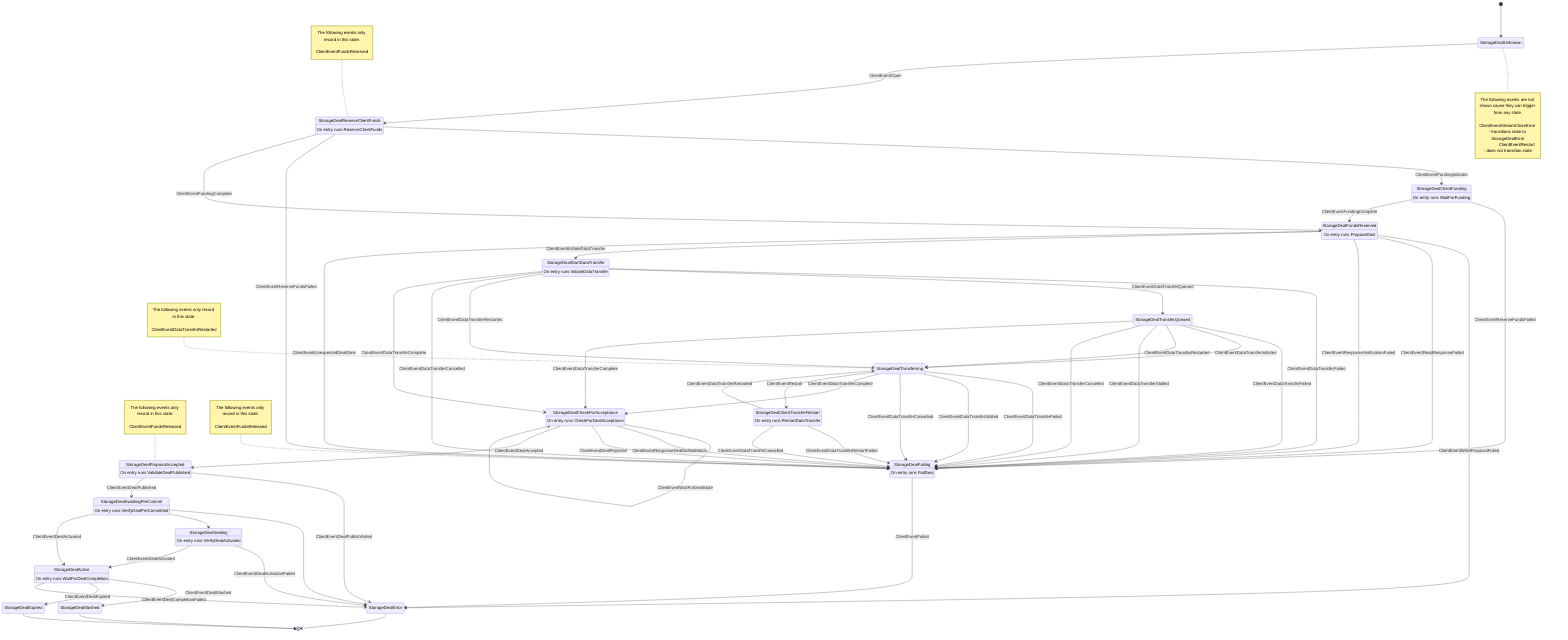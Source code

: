 stateDiagram-v2
	state "StorageDealUnknown" as 0
	state "StorageDealProposalAccepted" as 3
	state "StorageDealSealing" as 5
	state "StorageDealActive" as 7
	state "StorageDealExpired" as 8
	state "StorageDealSlashed" as 9
	state "StorageDealFailing" as 11
	state "StorageDealFundsReserved" as 12
	state "StorageDealCheckForAcceptance" as 13
	state "StorageDealStartDataTransfer" as 16
	state "StorageDealTransferring" as 17
	state "StorageDealReserveClientFunds" as 21
	state "StorageDealClientFunding" as 23
	state "StorageDealError" as 26
	state "StorageDealClientTransferRestart" as 28
	state "StorageDealAwaitingPreCommit" as 29
	state "StorageDealTransferQueued" as 30
	3 : On entry runs ValidateDealPublished
	5 : On entry runs VerifyDealActivated
	7 : On entry runs WaitForDealCompletion
	11 : On entry runs FailDeal
	12 : On entry runs ProposeDeal
	13 : On entry runs CheckForDealAcceptance
	16 : On entry runs InitiateDataTransfer
	21 : On entry runs ReserveClientFunds
	23 : On entry runs WaitForFunding
	28 : On entry runs RestartDataTransfer
	29 : On entry runs VerifyDealPreCommitted
	[*] --> 0
	note right of 0
		The following events are not shown cause they can trigger from any state.

		ClientEventStreamCloseError - transitions state to StorageDealError
		ClientEventRestart - does not transition state
	end note
	0 --> 21 : ClientEventOpen
	21 --> 23 : ClientEventFundingInitiated
	21 --> 11 : ClientEventReserveFundsFailed
	23 --> 11 : ClientEventReserveFundsFailed
	21 --> 12 : ClientEventFundingComplete
	23 --> 12 : ClientEventFundingComplete
	12 --> 26 : ClientEventWriteProposalFailed
	12 --> 11 : ClientEventReadResponseFailed
	12 --> 11 : ClientEventResponseVerificationFailed
	12 --> 16 : ClientEventInitiateDataTransfer
	12 --> 11 : ClientEventUnexpectedDealState
	16 --> 11 : ClientEventDataTransferFailed
	17 --> 11 : ClientEventDataTransferFailed
	30 --> 11 : ClientEventDataTransferFailed
	28 --> 11 : ClientEventDataTransferRestartFailed
	16 --> 30 : ClientEventDataTransferQueued
	30 --> 17 : ClientEventDataTransferInitiated
	16 --> 17 : ClientEventDataTransferRestarted
	28 --> 17 : ClientEventDataTransferRestarted
	30 --> 17 : ClientEventDataTransferRestarted
	17 --> 11 : ClientEventDataTransferStalled
	30 --> 11 : ClientEventDataTransferStalled
	16 --> 11 : ClientEventDataTransferCancelled
	17 --> 11 : ClientEventDataTransferCancelled
	28 --> 11 : ClientEventDataTransferCancelled
	30 --> 11 : ClientEventDataTransferCancelled
	16 --> 13 : ClientEventDataTransferComplete
	17 --> 13 : ClientEventDataTransferComplete
	30 --> 13 : ClientEventDataTransferComplete
	13 --> 13 : ClientEventWaitForDealState
	13 --> 11 : ClientEventResponseDealDidNotMatch
	13 --> 11 : ClientEventDealRejected
	13 --> 3 : ClientEventDealAccepted
	3 --> 26 : ClientEventDealPublishFailed
	3 --> 29 : ClientEventDealPublished
	29 --> 26 : <invalid Value>
	29 --> 5 : <invalid Value>
	5 --> 26 : ClientEventDealActivationFailed
	5 --> 7 : ClientEventDealActivated
	29 --> 7 : ClientEventDealActivated
	7 --> 9 : ClientEventDealSlashed
	7 --> 8 : ClientEventDealExpired
	7 --> 26 : ClientEventDealCompletionFailed
	11 --> 26 : ClientEventFailed
	17 --> 28 : ClientEventRestart

	note left of 3 : The following events only record in this state.<br><br>ClientEventFundsReleased


	note left of 11 : The following events only record in this state.<br><br>ClientEventFundsReleased


	note left of 17 : The following events only record in this state.<br><br>ClientEventDataTransferRestarted


	note left of 21 : The following events only record in this state.<br><br>ClientEventFundsReserved

	9 --> [*]
	8 --> [*]
	26 --> [*]